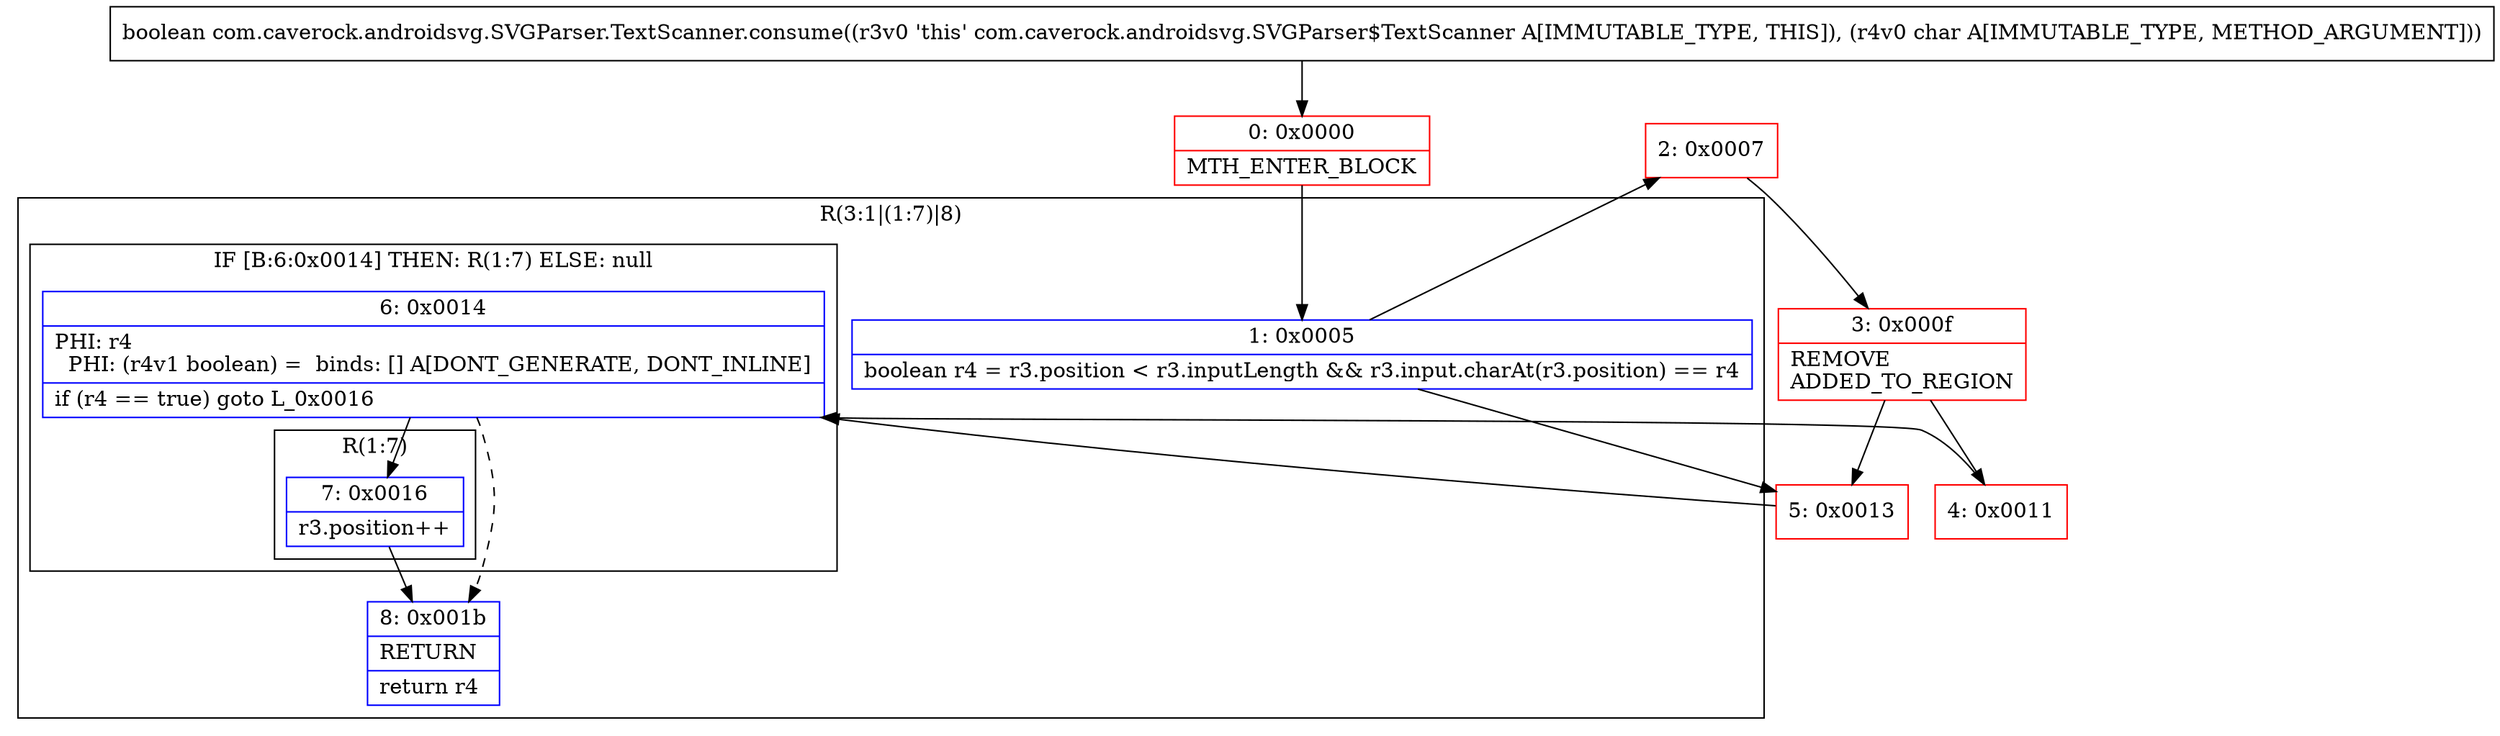 digraph "CFG forcom.caverock.androidsvg.SVGParser.TextScanner.consume(C)Z" {
subgraph cluster_Region_1787534962 {
label = "R(3:1|(1:7)|8)";
node [shape=record,color=blue];
Node_1 [shape=record,label="{1\:\ 0x0005|boolean r4 = r3.position \< r3.inputLength && r3.input.charAt(r3.position) == r4\l}"];
subgraph cluster_IfRegion_232159852 {
label = "IF [B:6:0x0014] THEN: R(1:7) ELSE: null";
node [shape=record,color=blue];
Node_6 [shape=record,label="{6\:\ 0x0014|PHI: r4 \l  PHI: (r4v1 boolean) =  binds: [] A[DONT_GENERATE, DONT_INLINE]\l|if (r4 == true) goto L_0x0016\l}"];
subgraph cluster_Region_174939270 {
label = "R(1:7)";
node [shape=record,color=blue];
Node_7 [shape=record,label="{7\:\ 0x0016|r3.position++\l}"];
}
}
Node_8 [shape=record,label="{8\:\ 0x001b|RETURN\l|return r4\l}"];
}
Node_0 [shape=record,color=red,label="{0\:\ 0x0000|MTH_ENTER_BLOCK\l}"];
Node_2 [shape=record,color=red,label="{2\:\ 0x0007}"];
Node_3 [shape=record,color=red,label="{3\:\ 0x000f|REMOVE\lADDED_TO_REGION\l}"];
Node_4 [shape=record,color=red,label="{4\:\ 0x0011}"];
Node_5 [shape=record,color=red,label="{5\:\ 0x0013}"];
MethodNode[shape=record,label="{boolean com.caverock.androidsvg.SVGParser.TextScanner.consume((r3v0 'this' com.caverock.androidsvg.SVGParser$TextScanner A[IMMUTABLE_TYPE, THIS]), (r4v0 char A[IMMUTABLE_TYPE, METHOD_ARGUMENT])) }"];
MethodNode -> Node_0;
Node_1 -> Node_2;
Node_1 -> Node_5;
Node_6 -> Node_7;
Node_6 -> Node_8[style=dashed];
Node_7 -> Node_8;
Node_0 -> Node_1;
Node_2 -> Node_3;
Node_3 -> Node_4;
Node_3 -> Node_5;
Node_4 -> Node_6;
Node_5 -> Node_6;
}

